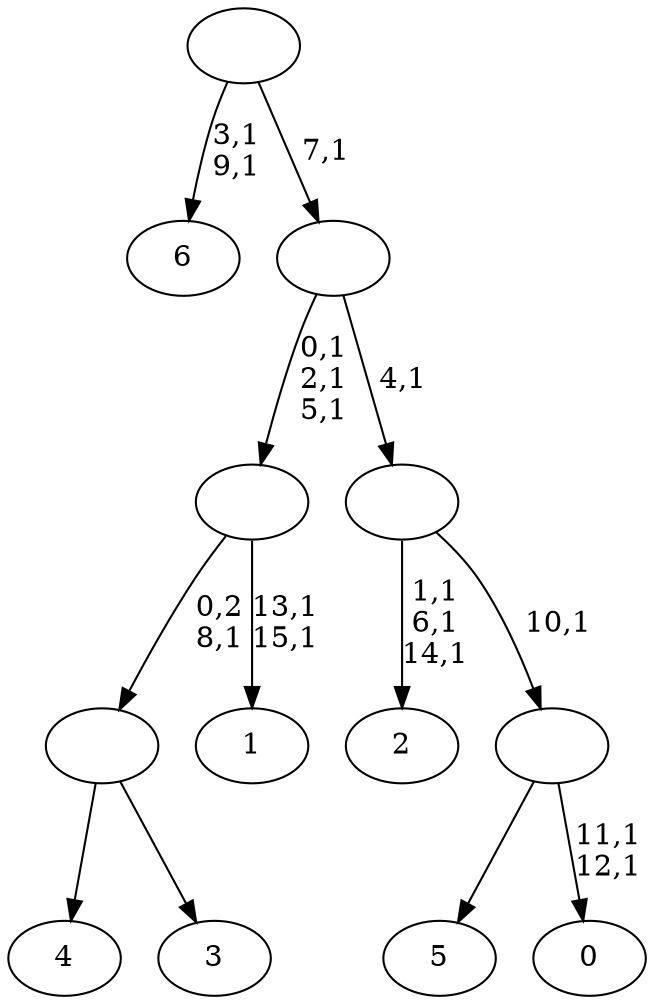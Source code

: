 digraph T {
	23 [label="6"]
	20 [label="5"]
	19 [label="4"]
	18 [label="3"]
	17 [label=""]
	16 [label="2"]
	12 [label="1"]
	9 [label=""]
	6 [label="0"]
	3 [label=""]
	2 [label=""]
	1 [label=""]
	0 [label=""]
	17 -> 19 [label=""]
	17 -> 18 [label=""]
	9 -> 12 [label="13,1\n15,1"]
	9 -> 17 [label="0,2\n8,1"]
	3 -> 6 [label="11,1\n12,1"]
	3 -> 20 [label=""]
	2 -> 16 [label="1,1\n6,1\n14,1"]
	2 -> 3 [label="10,1"]
	1 -> 9 [label="0,1\n2,1\n5,1"]
	1 -> 2 [label="4,1"]
	0 -> 23 [label="3,1\n9,1"]
	0 -> 1 [label="7,1"]
}
